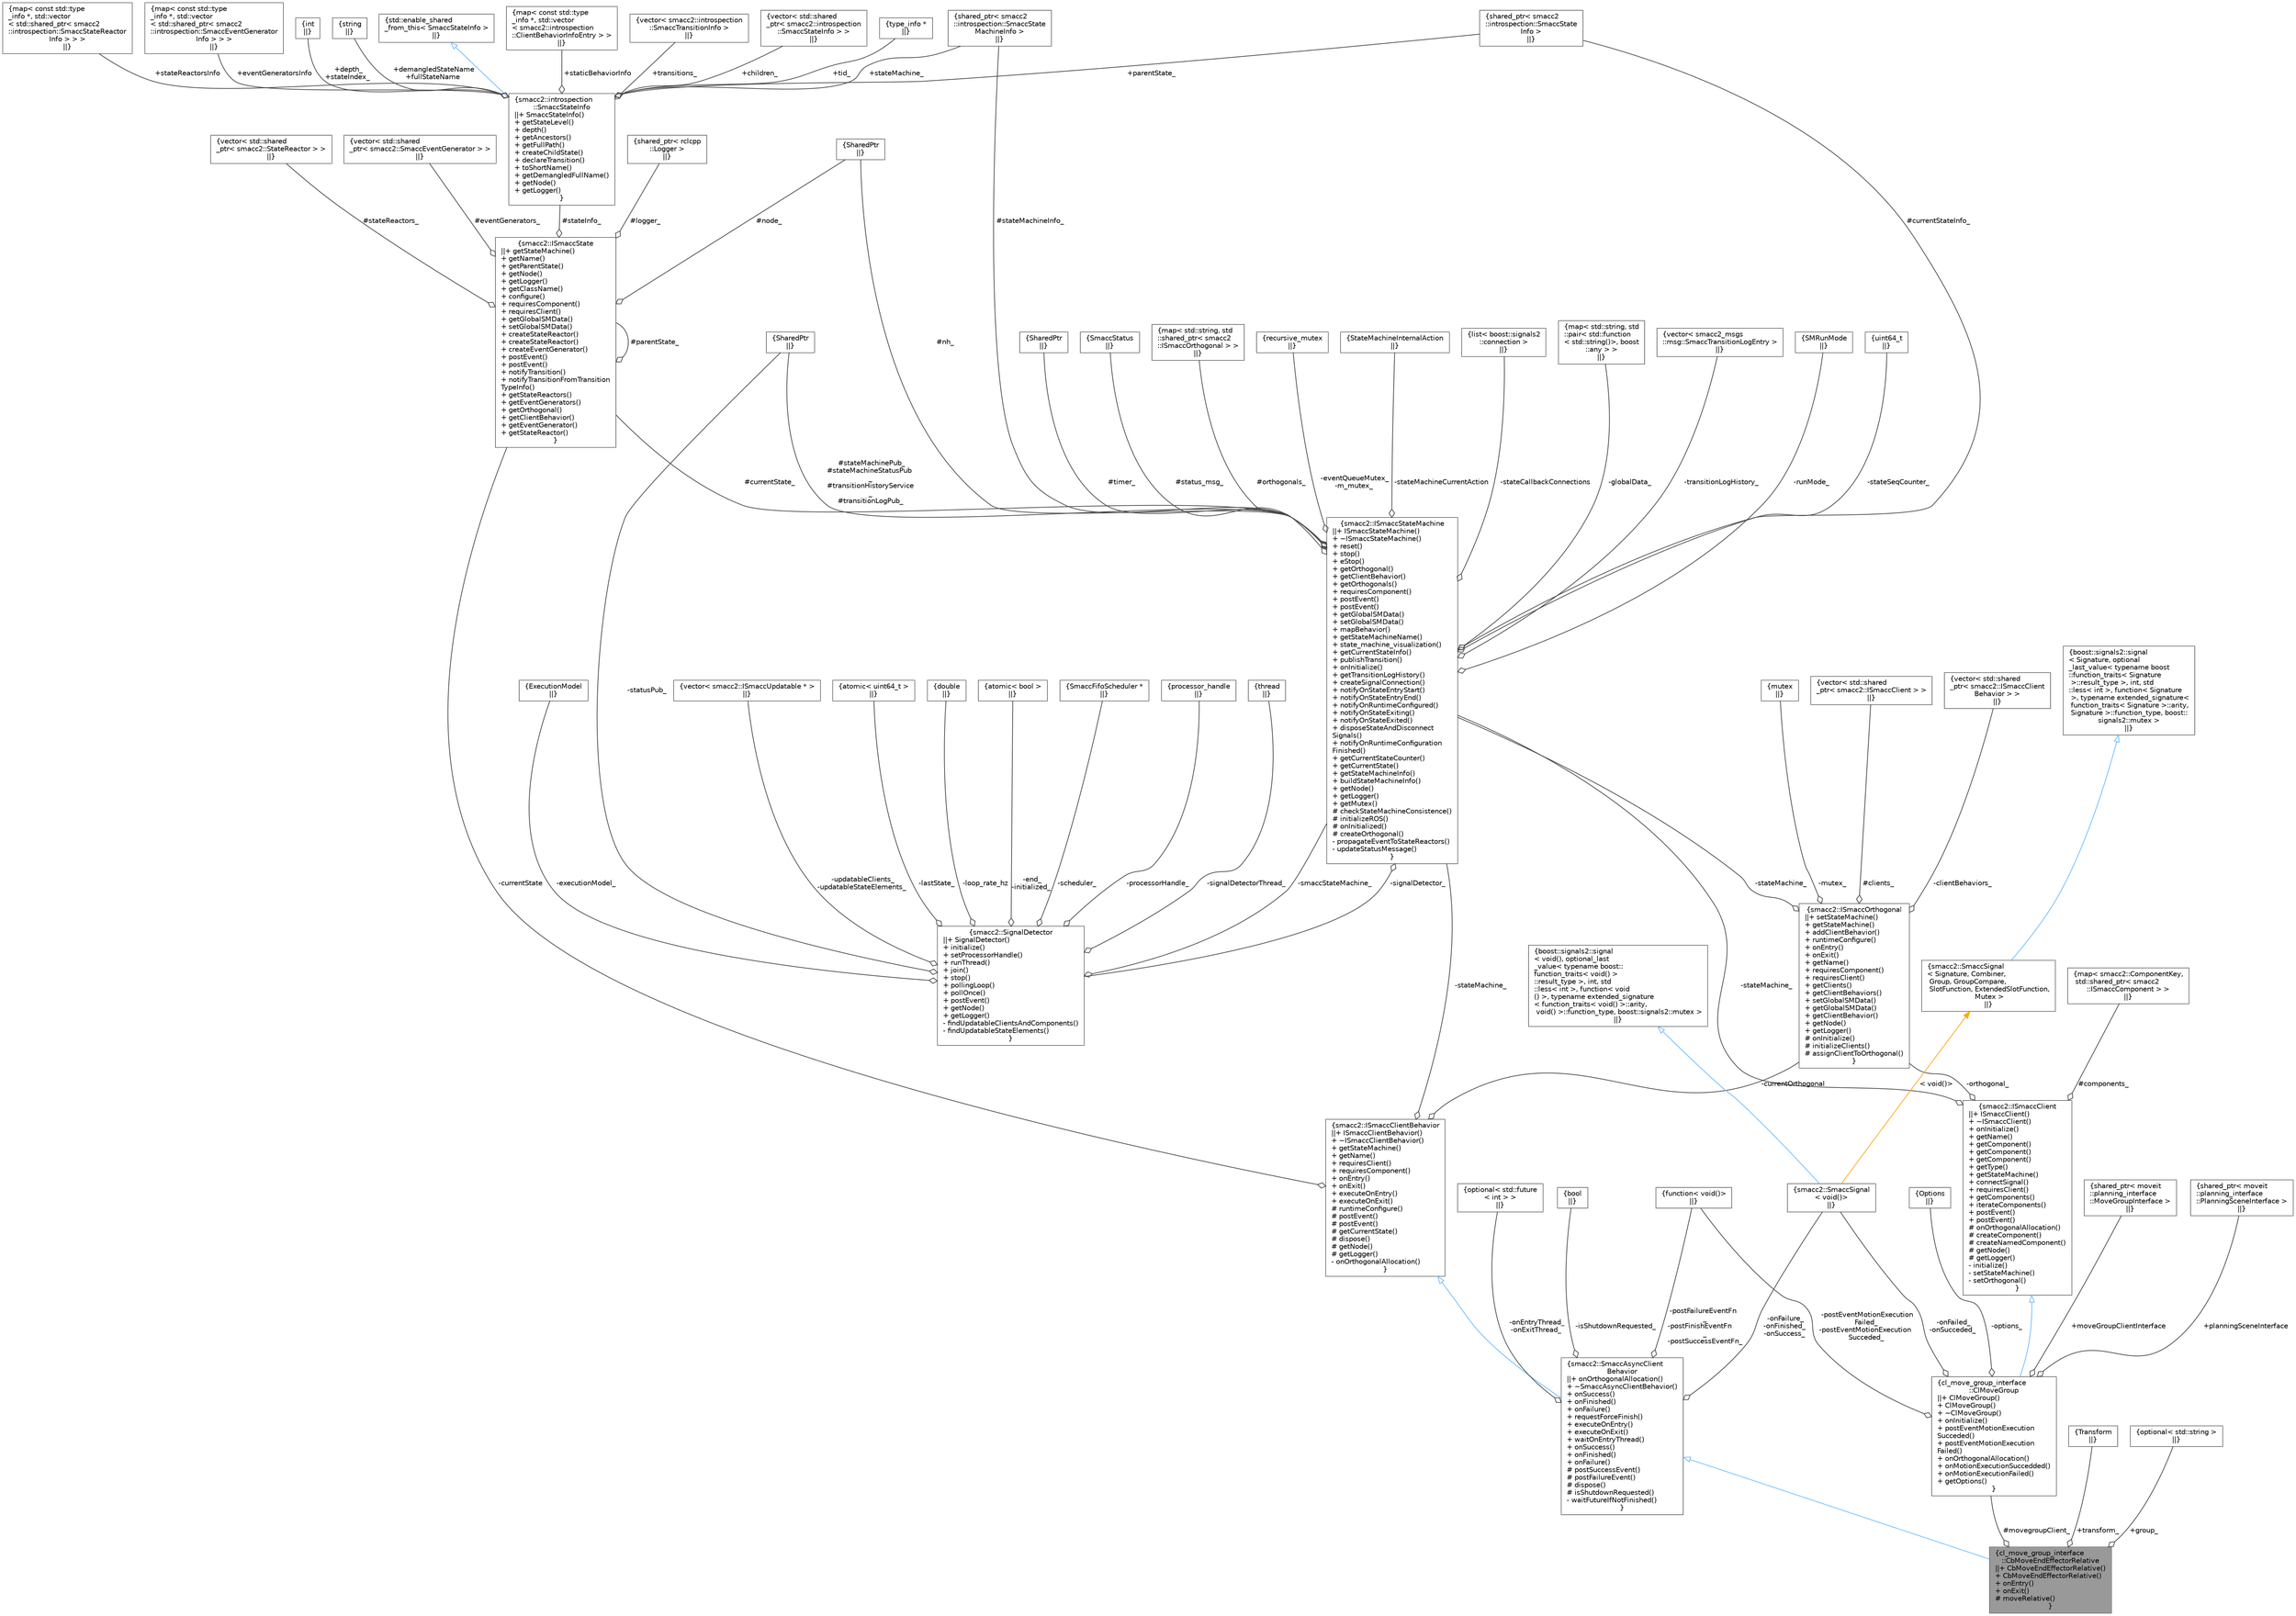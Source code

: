 digraph "cl_move_group_interface::CbMoveEndEffectorRelative"
{
 // LATEX_PDF_SIZE
  bgcolor="transparent";
  edge [fontname=Helvetica,fontsize=10,labelfontname=Helvetica,labelfontsize=10];
  node [fontname=Helvetica,fontsize=10,shape=box,height=0.2,width=0.4];
  Node1 [label="{cl_move_group_interface\l::CbMoveEndEffectorRelative\n||+ CbMoveEndEffectorRelative()\l+ CbMoveEndEffectorRelative()\l+ onEntry()\l+ onExit()\l# moveRelative()\l}",height=0.2,width=0.4,color="gray40", fillcolor="grey60", style="filled", fontcolor="black",tooltip=" "];
  Node2 -> Node1 [dir="back",color="steelblue1",style="solid",arrowtail="onormal"];
  Node2 [label="{smacc2::SmaccAsyncClient\lBehavior\n||+ onOrthogonalAllocation()\l+ ~SmaccAsyncClientBehavior()\l+ onSuccess()\l+ onFinished()\l+ onFailure()\l+ requestForceFinish()\l+ executeOnEntry()\l+ executeOnExit()\l+ waitOnEntryThread()\l+ onSuccess()\l+ onFinished()\l+ onFailure()\l# postSuccessEvent()\l# postFailureEvent()\l# dispose()\l# isShutdownRequested()\l- waitFutureIfNotFinished()\l}",height=0.2,width=0.4,color="gray40", fillcolor="white", style="filled",URL="$classsmacc2_1_1SmaccAsyncClientBehavior.html",tooltip=" "];
  Node3 -> Node2 [dir="back",color="steelblue1",style="solid",arrowtail="onormal"];
  Node3 [label="{smacc2::ISmaccClientBehavior\n||+ ISmaccClientBehavior()\l+ ~ISmaccClientBehavior()\l+ getStateMachine()\l+ getName()\l+ requiresClient()\l+ requiresComponent()\l+ onEntry()\l+ onExit()\l+ executeOnEntry()\l+ executeOnExit()\l# runtimeConfigure()\l# postEvent()\l# postEvent()\l# getCurrentState()\l# dispose()\l# getNode()\l# getLogger()\l- onOrthogonalAllocation()\l}",height=0.2,width=0.4,color="gray40", fillcolor="white", style="filled",URL="$classsmacc2_1_1ISmaccClientBehavior.html",tooltip=" "];
  Node4 -> Node3 [color="grey25",style="solid",label=" -stateMachine_" ,arrowhead="odiamond"];
  Node4 [label="{smacc2::ISmaccStateMachine\n||+ ISmaccStateMachine()\l+ ~ISmaccStateMachine()\l+ reset()\l+ stop()\l+ eStop()\l+ getOrthogonal()\l+ getClientBehavior()\l+ getOrthogonals()\l+ requiresComponent()\l+ postEvent()\l+ postEvent()\l+ getGlobalSMData()\l+ setGlobalSMData()\l+ mapBehavior()\l+ getStateMachineName()\l+ state_machine_visualization()\l+ getCurrentStateInfo()\l+ publishTransition()\l+ onInitialize()\l+ getTransitionLogHistory()\l+ createSignalConnection()\l+ notifyOnStateEntryStart()\l+ notifyOnStateEntryEnd()\l+ notifyOnRuntimeConfigured()\l+ notifyOnStateExiting()\l+ notifyOnStateExited()\l+ disposeStateAndDisconnect\lSignals()\l+ notifyOnRuntimeConfiguration\lFinished()\l+ getCurrentStateCounter()\l+ getCurrentState()\l+ getStateMachineInfo()\l+ buildStateMachineInfo()\l+ getNode()\l+ getLogger()\l+ getMutex()\l# checkStateMachineConsistence()\l# initializeROS()\l# onInitialized()\l# createOrthogonal()\l- propagateEventToStateReactors()\l- updateStatusMessage()\l}",height=0.2,width=0.4,color="gray40", fillcolor="white", style="filled",URL="$classsmacc2_1_1ISmaccStateMachine.html",tooltip=" "];
  Node5 -> Node4 [color="grey25",style="solid",label=" #nh_" ,arrowhead="odiamond"];
  Node5 [label="{SharedPtr\n||}",height=0.2,width=0.4,color="gray40", fillcolor="white", style="filled",tooltip=" "];
  Node6 -> Node4 [color="grey25",style="solid",label=" #timer_" ,arrowhead="odiamond"];
  Node6 [label="{SharedPtr\n||}",height=0.2,width=0.4,color="gray40", fillcolor="white", style="filled",tooltip=" "];
  Node7 -> Node4 [color="grey25",style="solid",label=" #stateMachinePub_\n#stateMachineStatusPub\l_\n#transitionHistoryService\l_\n#transitionLogPub_" ,arrowhead="odiamond"];
  Node7 [label="{SharedPtr\n||}",height=0.2,width=0.4,color="gray40", fillcolor="white", style="filled",tooltip=" "];
  Node8 -> Node4 [color="grey25",style="solid",label=" #currentState_" ,arrowhead="odiamond"];
  Node8 [label="{smacc2::ISmaccState\n||+ getStateMachine()\l+ getName()\l+ getParentState()\l+ getNode()\l+ getLogger()\l+ getClassName()\l+ configure()\l+ requiresComponent()\l+ requiresClient()\l+ getGlobalSMData()\l+ setGlobalSMData()\l+ createStateReactor()\l+ createStateReactor()\l+ createEventGenerator()\l+ postEvent()\l+ postEvent()\l+ notifyTransition()\l+ notifyTransitionFromTransition\lTypeInfo()\l+ getStateReactors()\l+ getEventGenerators()\l+ getOrthogonal()\l+ getClientBehavior()\l+ getEventGenerator()\l+ getStateReactor()\l}",height=0.2,width=0.4,color="gray40", fillcolor="white", style="filled",URL="$classsmacc2_1_1ISmaccState.html",tooltip=" "];
  Node5 -> Node8 [color="grey25",style="solid",label=" #node_" ,arrowhead="odiamond"];
  Node9 -> Node8 [color="grey25",style="solid",label=" #logger_" ,arrowhead="odiamond"];
  Node9 [label="{shared_ptr\< rclcpp\l::Logger \>\n||}",height=0.2,width=0.4,color="gray40", fillcolor="white", style="filled",tooltip=" "];
  Node10 -> Node8 [color="grey25",style="solid",label=" #stateReactors_" ,arrowhead="odiamond"];
  Node10 [label="{vector\< std::shared\l_ptr\< smacc2::StateReactor \> \>\n||}",height=0.2,width=0.4,color="gray40", fillcolor="white", style="filled",tooltip=" "];
  Node11 -> Node8 [color="grey25",style="solid",label=" #eventGenerators_" ,arrowhead="odiamond"];
  Node11 [label="{vector\< std::shared\l_ptr\< smacc2::SmaccEventGenerator \> \>\n||}",height=0.2,width=0.4,color="gray40", fillcolor="white", style="filled",tooltip=" "];
  Node8 -> Node8 [color="grey25",style="solid",label=" #parentState_" ,arrowhead="odiamond"];
  Node12 -> Node8 [color="grey25",style="solid",label=" #stateInfo_" ,arrowhead="odiamond"];
  Node12 [label="{smacc2::introspection\l::SmaccStateInfo\n||+ SmaccStateInfo()\l+ getStateLevel()\l+ depth()\l+ getAncestors()\l+ getFullPath()\l+ createChildState()\l+ declareTransition()\l+ toShortName()\l+ getDemangledFullName()\l+ getNode()\l+ getLogger()\l}",height=0.2,width=0.4,color="gray40", fillcolor="white", style="filled",URL="$classsmacc2_1_1introspection_1_1SmaccStateInfo.html",tooltip=" "];
  Node13 -> Node12 [dir="back",color="steelblue1",style="solid",arrowtail="onormal"];
  Node13 [label="{std::enable_shared\l_from_this\< SmaccStateInfo \>\n||}",height=0.2,width=0.4,color="gray40", fillcolor="white", style="filled",tooltip=" "];
  Node14 -> Node12 [color="grey25",style="solid",label=" +staticBehaviorInfo" ,arrowhead="odiamond"];
  Node14 [label="{map\< const std::type\l_info *, std::vector\l\< smacc2::introspection\l::ClientBehaviorInfoEntry \> \>\n||}",height=0.2,width=0.4,color="gray40", fillcolor="white", style="filled",tooltip=" "];
  Node15 -> Node12 [color="grey25",style="solid",label=" +stateReactorsInfo" ,arrowhead="odiamond"];
  Node15 [label="{map\< const std::type\l_info *, std::vector\l\< std::shared_ptr\< smacc2\l::introspection::SmaccStateReactor\lInfo \> \> \>\n||}",height=0.2,width=0.4,color="gray40", fillcolor="white", style="filled",tooltip=" "];
  Node16 -> Node12 [color="grey25",style="solid",label=" +eventGeneratorsInfo" ,arrowhead="odiamond"];
  Node16 [label="{map\< const std::type\l_info *, std::vector\l\< std::shared_ptr\< smacc2\l::introspection::SmaccEventGenerator\lInfo \> \> \>\n||}",height=0.2,width=0.4,color="gray40", fillcolor="white", style="filled",tooltip=" "];
  Node17 -> Node12 [color="grey25",style="solid",label=" +depth_\n+stateIndex_" ,arrowhead="odiamond"];
  Node17 [label="{int\n||}",height=0.2,width=0.4,color="gray40", fillcolor="white", style="filled",tooltip=" "];
  Node18 -> Node12 [color="grey25",style="solid",label=" +demangledStateName\n+fullStateName" ,arrowhead="odiamond"];
  Node18 [label="{string\n||}",height=0.2,width=0.4,color="gray40", fillcolor="white", style="filled",tooltip=" "];
  Node19 -> Node12 [color="grey25",style="solid",label=" +stateMachine_" ,arrowhead="odiamond"];
  Node19 [label="{shared_ptr\< smacc2\l::introspection::SmaccState\lMachineInfo \>\n||}",height=0.2,width=0.4,color="gray40", fillcolor="white", style="filled",tooltip=" "];
  Node20 -> Node12 [color="grey25",style="solid",label=" +parentState_" ,arrowhead="odiamond"];
  Node20 [label="{shared_ptr\< smacc2\l::introspection::SmaccState\lInfo \>\n||}",height=0.2,width=0.4,color="gray40", fillcolor="white", style="filled",tooltip=" "];
  Node21 -> Node12 [color="grey25",style="solid",label=" +transitions_" ,arrowhead="odiamond"];
  Node21 [label="{vector\< smacc2::introspection\l::SmaccTransitionInfo \>\n||}",height=0.2,width=0.4,color="gray40", fillcolor="white", style="filled",tooltip=" "];
  Node22 -> Node12 [color="grey25",style="solid",label=" +children_" ,arrowhead="odiamond"];
  Node22 [label="{vector\< std::shared\l_ptr\< smacc2::introspection\l::SmaccStateInfo \> \>\n||}",height=0.2,width=0.4,color="gray40", fillcolor="white", style="filled",tooltip=" "];
  Node23 -> Node12 [color="grey25",style="solid",label=" +tid_" ,arrowhead="odiamond"];
  Node23 [label="{type_info *\n||}",height=0.2,width=0.4,color="gray40", fillcolor="white", style="filled",tooltip=" "];
  Node20 -> Node4 [color="grey25",style="solid",label=" #currentStateInfo_" ,arrowhead="odiamond"];
  Node24 -> Node4 [color="grey25",style="solid",label=" #status_msg_" ,arrowhead="odiamond"];
  Node24 [label="{SmaccStatus\n||}",height=0.2,width=0.4,color="gray40", fillcolor="white", style="filled",tooltip=" "];
  Node25 -> Node4 [color="grey25",style="solid",label=" #orthogonals_" ,arrowhead="odiamond"];
  Node25 [label="{map\< std::string, std\l::shared_ptr\< smacc2\l::ISmaccOrthogonal \> \>\n||}",height=0.2,width=0.4,color="gray40", fillcolor="white", style="filled",tooltip=" "];
  Node19 -> Node4 [color="grey25",style="solid",label=" #stateMachineInfo_" ,arrowhead="odiamond"];
  Node26 -> Node4 [color="grey25",style="solid",label=" -eventQueueMutex_\n-m_mutex_" ,arrowhead="odiamond"];
  Node26 [label="{recursive_mutex\n||}",height=0.2,width=0.4,color="gray40", fillcolor="white", style="filled",tooltip=" "];
  Node27 -> Node4 [color="grey25",style="solid",label=" -stateMachineCurrentAction" ,arrowhead="odiamond"];
  Node27 [label="{StateMachineInternalAction\n||}",height=0.2,width=0.4,color="gray40", fillcolor="white", style="filled",tooltip=" "];
  Node28 -> Node4 [color="grey25",style="solid",label=" -stateCallbackConnections" ,arrowhead="odiamond"];
  Node28 [label="{list\< boost::signals2\l::connection \>\n||}",height=0.2,width=0.4,color="gray40", fillcolor="white", style="filled",tooltip=" "];
  Node29 -> Node4 [color="grey25",style="solid",label=" -globalData_" ,arrowhead="odiamond"];
  Node29 [label="{map\< std::string, std\l::pair\< std::function\l\< std::string()\>, boost\l::any \> \>\n||}",height=0.2,width=0.4,color="gray40", fillcolor="white", style="filled",tooltip=" "];
  Node30 -> Node4 [color="grey25",style="solid",label=" -transitionLogHistory_" ,arrowhead="odiamond"];
  Node30 [label="{vector\< smacc2_msgs\l::msg::SmaccTransitionLogEntry \>\n||}",height=0.2,width=0.4,color="gray40", fillcolor="white", style="filled",tooltip=" "];
  Node31 -> Node4 [color="grey25",style="solid",label=" -runMode_" ,arrowhead="odiamond"];
  Node31 [label="{SMRunMode\n||}",height=0.2,width=0.4,color="gray40", fillcolor="white", style="filled",tooltip=" "];
  Node32 -> Node4 [color="grey25",style="solid",label=" -signalDetector_" ,arrowhead="odiamond"];
  Node32 [label="{smacc2::SignalDetector\n||+ SignalDetector()\l+ initialize()\l+ setProcessorHandle()\l+ runThread()\l+ join()\l+ stop()\l+ pollingLoop()\l+ pollOnce()\l+ postEvent()\l+ getNode()\l+ getLogger()\l- findUpdatableClientsAndComponents()\l- findUpdatableStateElements()\l}",height=0.2,width=0.4,color="gray40", fillcolor="white", style="filled",URL="$classsmacc2_1_1SignalDetector.html",tooltip=" "];
  Node4 -> Node32 [color="grey25",style="solid",label=" -smaccStateMachine_" ,arrowhead="odiamond"];
  Node33 -> Node32 [color="grey25",style="solid",label=" -updatableClients_\n-updatableStateElements_" ,arrowhead="odiamond"];
  Node33 [label="{vector\< smacc2::ISmaccUpdatable * \>\n||}",height=0.2,width=0.4,color="gray40", fillcolor="white", style="filled",tooltip=" "];
  Node34 -> Node32 [color="grey25",style="solid",label=" -lastState_" ,arrowhead="odiamond"];
  Node34 [label="{atomic\< uint64_t \>\n||}",height=0.2,width=0.4,color="gray40", fillcolor="white", style="filled",tooltip=" "];
  Node35 -> Node32 [color="grey25",style="solid",label=" -loop_rate_hz" ,arrowhead="odiamond"];
  Node35 [label="{double\n||}",height=0.2,width=0.4,color="gray40", fillcolor="white", style="filled",tooltip=" "];
  Node36 -> Node32 [color="grey25",style="solid",label=" -end_\n-initialized_" ,arrowhead="odiamond"];
  Node36 [label="{atomic\< bool \>\n||}",height=0.2,width=0.4,color="gray40", fillcolor="white", style="filled",tooltip=" "];
  Node7 -> Node32 [color="grey25",style="solid",label=" -statusPub_" ,arrowhead="odiamond"];
  Node37 -> Node32 [color="grey25",style="solid",label=" -scheduler_" ,arrowhead="odiamond"];
  Node37 [label="{SmaccFifoScheduler *\n||}",height=0.2,width=0.4,color="gray40", fillcolor="white", style="filled",tooltip=" "];
  Node38 -> Node32 [color="grey25",style="solid",label=" -processorHandle_" ,arrowhead="odiamond"];
  Node38 [label="{processor_handle\n||}",height=0.2,width=0.4,color="gray40", fillcolor="white", style="filled",tooltip=" "];
  Node39 -> Node32 [color="grey25",style="solid",label=" -signalDetectorThread_" ,arrowhead="odiamond"];
  Node39 [label="{thread\n||}",height=0.2,width=0.4,color="gray40", fillcolor="white", style="filled",tooltip=" "];
  Node40 -> Node32 [color="grey25",style="solid",label=" -executionModel_" ,arrowhead="odiamond"];
  Node40 [label="{ExecutionModel\n||}",height=0.2,width=0.4,color="gray40", fillcolor="white", style="filled",tooltip=" "];
  Node41 -> Node4 [color="grey25",style="solid",label=" -stateSeqCounter_" ,arrowhead="odiamond"];
  Node41 [label="{uint64_t\n||}",height=0.2,width=0.4,color="gray40", fillcolor="white", style="filled",tooltip=" "];
  Node8 -> Node3 [color="grey25",style="solid",label=" -currentState" ,arrowhead="odiamond"];
  Node42 -> Node3 [color="grey25",style="solid",label=" -currentOrthogonal" ,arrowhead="odiamond"];
  Node42 [label="{smacc2::ISmaccOrthogonal\n||+ setStateMachine()\l+ getStateMachine()\l+ addClientBehavior()\l+ runtimeConfigure()\l+ onEntry()\l+ onExit()\l+ getName()\l+ requiresComponent()\l+ requiresClient()\l+ getClients()\l+ getClientBehaviors()\l+ setGlobalSMData()\l+ getGlobalSMData()\l+ getClientBehavior()\l+ getNode()\l+ getLogger()\l# onInitialize()\l# initializeClients()\l# assignClientToOrthogonal()\l}",height=0.2,width=0.4,color="gray40", fillcolor="white", style="filled",URL="$classsmacc2_1_1ISmaccOrthogonal.html",tooltip=" "];
  Node43 -> Node42 [color="grey25",style="solid",label=" #clients_" ,arrowhead="odiamond"];
  Node43 [label="{vector\< std::shared\l_ptr\< smacc2::ISmaccClient \> \>\n||}",height=0.2,width=0.4,color="gray40", fillcolor="white", style="filled",tooltip=" "];
  Node4 -> Node42 [color="grey25",style="solid",label=" -stateMachine_" ,arrowhead="odiamond"];
  Node44 -> Node42 [color="grey25",style="solid",label=" -clientBehaviors_" ,arrowhead="odiamond"];
  Node44 [label="{vector\< std::shared\l_ptr\< smacc2::ISmaccClient\lBehavior \> \>\n||}",height=0.2,width=0.4,color="gray40", fillcolor="white", style="filled",tooltip=" "];
  Node45 -> Node42 [color="grey25",style="solid",label=" -mutex_" ,arrowhead="odiamond"];
  Node45 [label="{mutex\n||}",height=0.2,width=0.4,color="gray40", fillcolor="white", style="filled",tooltip=" "];
  Node46 -> Node2 [color="grey25",style="solid",label=" -onEntryThread_\n-onExitThread_" ,arrowhead="odiamond"];
  Node46 [label="{optional\< std::future\l\< int \> \>\n||}",height=0.2,width=0.4,color="gray40", fillcolor="white", style="filled",tooltip=" "];
  Node47 -> Node2 [color="grey25",style="solid",label=" -postFailureEventFn\l_\n-postFinishEventFn\l_\n-postSuccessEventFn_" ,arrowhead="odiamond"];
  Node47 [label="{function\< void()\>\n||}",height=0.2,width=0.4,color="gray40", fillcolor="white", style="filled",tooltip=" "];
  Node48 -> Node2 [color="grey25",style="solid",label=" -onFailure_\n-onFinished_\n-onSuccess_" ,arrowhead="odiamond"];
  Node48 [label="{smacc2::SmaccSignal\l\< void()\>\n||}",height=0.2,width=0.4,color="gray40", fillcolor="white", style="filled",URL="$classsmacc2_1_1SmaccSignal.html",tooltip=" "];
  Node49 -> Node48 [dir="back",color="steelblue1",style="solid",arrowtail="onormal"];
  Node49 [label="{boost::signals2::signal\l\< void(), optional_last\l_value\< typename boost::\lfunction_traits\< void() \>\l::result_type \>, int, std\l::less\< int \>, function\< void\l() \>, typename extended_signature\l\< function_traits\< void() \>::arity,\l void() \>::function_type, boost::signals2::mutex \>\n||}",height=0.2,width=0.4,color="gray40", fillcolor="white", style="filled",tooltip=" "];
  Node50 -> Node48 [dir="back",color="orange",style="solid",label=" \< void()\>" ];
  Node50 [label="{smacc2::SmaccSignal\l\< Signature, Combiner,\l Group, GroupCompare,\l SlotFunction, ExtendedSlotFunction,\l Mutex \>\n||}",height=0.2,width=0.4,color="gray40", fillcolor="white", style="filled",URL="$classsmacc2_1_1SmaccSignal.html",tooltip=" "];
  Node51 -> Node50 [dir="back",color="steelblue1",style="solid",arrowtail="onormal"];
  Node51 [label="{boost::signals2::signal\l\< Signature, optional\l_last_value\< typename boost\l::function_traits\< Signature\l \>::result_type \>, int, std\l::less\< int \>, function\< Signature\l \>, typename extended_signature\<\l function_traits\< Signature \>::arity,\l Signature \>::function_type, boost::\lsignals2::mutex \>\n||}",height=0.2,width=0.4,color="gray40", fillcolor="white", style="filled",tooltip=" "];
  Node52 -> Node2 [color="grey25",style="solid",label=" -isShutdownRequested_" ,arrowhead="odiamond"];
  Node52 [label="{bool\n||}",height=0.2,width=0.4,color="gray40", fillcolor="white", style="filled",URL="$classbool.html",tooltip=" "];
  Node53 -> Node1 [color="grey25",style="solid",label=" +transform_" ,arrowhead="odiamond"];
  Node53 [label="{Transform\n||}",height=0.2,width=0.4,color="gray40", fillcolor="white", style="filled",tooltip=" "];
  Node54 -> Node1 [color="grey25",style="solid",label=" +group_" ,arrowhead="odiamond"];
  Node54 [label="{optional\< std::string \>\n||}",height=0.2,width=0.4,color="gray40", fillcolor="white", style="filled",tooltip=" "];
  Node55 -> Node1 [color="grey25",style="solid",label=" #movegroupClient_" ,arrowhead="odiamond"];
  Node55 [label="{cl_move_group_interface\l::ClMoveGroup\n||+ ClMoveGroup()\l+ ClMoveGroup()\l+ ~ClMoveGroup()\l+ onInitialize()\l+ postEventMotionExecution\lSucceded()\l+ postEventMotionExecution\lFailed()\l+ onOrthogonalAllocation()\l+ onMotionExecutionSuccedded()\l+ onMotionExecutionFailed()\l+ getOptions()\l}",height=0.2,width=0.4,color="gray40", fillcolor="white", style="filled",URL="$classcl__move__group__interface_1_1ClMoveGroup.html",tooltip=" "];
  Node56 -> Node55 [dir="back",color="steelblue1",style="solid",arrowtail="onormal"];
  Node56 [label="{smacc2::ISmaccClient\n||+ ISmaccClient()\l+ ~ISmaccClient()\l+ onInitialize()\l+ getName()\l+ getComponent()\l+ getComponent()\l+ getComponent()\l+ getType()\l+ getStateMachine()\l+ connectSignal()\l+ requiresClient()\l+ getComponents()\l+ iterateComponents()\l+ postEvent()\l+ postEvent()\l# onOrthogonalAllocation()\l# createComponent()\l# createNamedComponent()\l# getNode()\l# getLogger()\l- initialize()\l- setStateMachine()\l- setOrthogonal()\l}",height=0.2,width=0.4,color="gray40", fillcolor="white", style="filled",URL="$classsmacc2_1_1ISmaccClient.html",tooltip=" "];
  Node57 -> Node56 [color="grey25",style="solid",label=" #components_" ,arrowhead="odiamond"];
  Node57 [label="{map\< smacc2::ComponentKey,\l std::shared_ptr\< smacc2\l::ISmaccComponent \> \>\n||}",height=0.2,width=0.4,color="gray40", fillcolor="white", style="filled",tooltip=" "];
  Node4 -> Node56 [color="grey25",style="solid",label=" -stateMachine_" ,arrowhead="odiamond"];
  Node42 -> Node56 [color="grey25",style="solid",label=" -orthogonal_" ,arrowhead="odiamond"];
  Node58 -> Node55 [color="grey25",style="solid",label=" +moveGroupClientInterface" ,arrowhead="odiamond"];
  Node58 [label="{shared_ptr\< moveit\l::planning_interface\l::MoveGroupInterface \>\n||}",height=0.2,width=0.4,color="gray40", fillcolor="white", style="filled",tooltip=" "];
  Node59 -> Node55 [color="grey25",style="solid",label=" +planningSceneInterface" ,arrowhead="odiamond"];
  Node59 [label="{shared_ptr\< moveit\l::planning_interface\l::PlanningSceneInterface \>\n||}",height=0.2,width=0.4,color="gray40", fillcolor="white", style="filled",tooltip=" "];
  Node47 -> Node55 [color="grey25",style="solid",label=" -postEventMotionExecution\lFailed_\n-postEventMotionExecution\lSucceded_" ,arrowhead="odiamond"];
  Node48 -> Node55 [color="grey25",style="solid",label=" -onFailed_\n-onSucceded_" ,arrowhead="odiamond"];
  Node60 -> Node55 [color="grey25",style="solid",label=" -options_" ,arrowhead="odiamond"];
  Node60 [label="{Options\n||}",height=0.2,width=0.4,color="gray40", fillcolor="white", style="filled",tooltip=" "];
}
